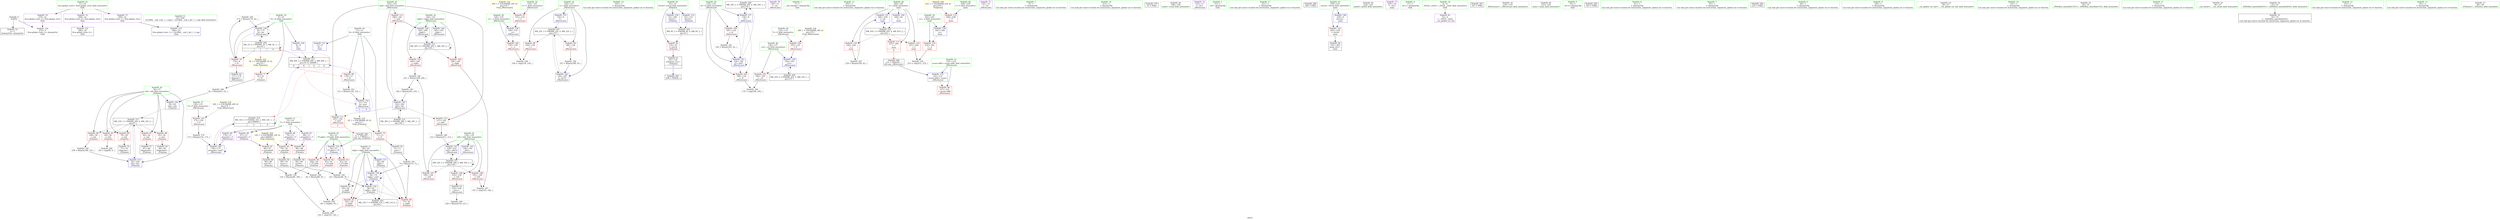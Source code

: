 digraph "SVFG" {
	label="SVFG";

	Node0x55d2ff9e7c70 [shape=record,color=grey,label="{NodeID: 0\nNullPtr}"];
	Node0x55d2ff9e7c70 -> Node0x55d2ffa04bd0[style=solid];
	Node0x55d2ff9e7c70 -> Node0x55d2ffa09820[style=solid];
	Node0x55d2ffa0c990 [shape=record,color=grey,label="{NodeID: 180\n175 = Binary(174, 63, )\n}"];
	Node0x55d2ffa0c990 -> Node0x55d2ffa0a480[style=solid];
	Node0x55d2ffa03910 [shape=record,color=red,label="{NodeID: 97\n155\<--124\n\<--C\n_Z8testcasei\n}"];
	Node0x55d2ffa03910 -> Node0x55d2ffa0a210[style=solid];
	Node0x55d2ffa01940 [shape=record,color=green,label="{NodeID: 14\n193\<--1\n\<--dummyObj\nCan only get source location for instruction, argument, global var or function.}"];
	Node0x55d2ffa07440 [shape=record,color=grey,label="{NodeID: 194\n92 = Binary(90, 91, )\n}"];
	Node0x55d2ffa07440 -> Node0x55d2ffa09c60[style=solid];
	Node0x55d2ffa04470 [shape=record,color=red,label="{NodeID: 111\n205\<--142\n\<--mid\n_Z8testcasei\n|{<s0>5}}"];
	Node0x55d2ffa04470:s0 -> Node0x55d2ffa2d790[style=solid,color=red];
	Node0x55d2ffa02740 [shape=record,color=green,label="{NodeID: 28\n52\<--53\nretval\<--retval_field_insensitive\n_Z5dasiex\n}"];
	Node0x55d2ffa02740 -> Node0x55d2ffa06450[style=solid];
	Node0x55d2ffa02740 -> Node0x55d2ffa09d30[style=solid];
	Node0x55d2ffa02740 -> Node0x55d2ffa09ed0[style=solid];
	Node0x55d2ffa17fb0 [shape=record,color=black,label="{NodeID: 208\nMR_30V_2 = PHI(MR_30V_4, MR_30V_1, )\npts\{135 \}\n}"];
	Node0x55d2ffa17fb0 -> Node0x55d2ffa0a2e0[style=dashed];
	Node0x55d2ffa09920 [shape=record,color=blue,label="{NodeID: 125\n54\<--51\nTT.addr\<--TT\n_Z5dasiex\n}"];
	Node0x55d2ffa09920 -> Node0x55d2ffa06520[style=dashed];
	Node0x55d2ffa09920 -> Node0x55d2ffa065f0[style=dashed];
	Node0x55d2ffa09920 -> Node0x55d2ffa066c0[style=dashed];
	Node0x55d2ffa032d0 [shape=record,color=green,label="{NodeID: 42\n140\<--141\nright\<--right_field_insensitive\n_Z8testcasei\n}"];
	Node0x55d2ffa032d0 -> Node0x55d2ffa042d0[style=solid];
	Node0x55d2ffa032d0 -> Node0x55d2ffa043a0[style=solid];
	Node0x55d2ffa032d0 -> Node0x55d2ffa0a890[style=solid];
	Node0x55d2ffa032d0 -> Node0x55d2ffa0aa30[style=solid];
	Node0x55d2ffa1c5e0 [shape=record,color=yellow,style=double,label="{NodeID: 222\n2V_1 = ENCHI(MR_2V_0)\npts\{10 \}\nFun[_Z5dasiex]}"];
	Node0x55d2ffa1c5e0 -> Node0x55d2ffa06110[style=dashed];
	Node0x55d2ffa0a480 [shape=record,color=blue,label="{NodeID: 139\n8\<--175\nN\<--inc\n_Z8testcasei\n}"];
	Node0x55d2ffa0a480 -> Node0x55d2ffa061e0[style=dashed];
	Node0x55d2ffa0a480 -> Node0x55d2ffa0a480[style=dashed];
	Node0x55d2ffa0a480 -> Node0x55d2ffa175b0[style=dashed];
	Node0x55d2ffa04f70 [shape=record,color=black,label="{NodeID: 56\n80\<--79\nconv2\<--\n_Z5dasiex\n}"];
	Node0x55d2ffa04f70 -> Node0x55d2ffa0d890[style=solid];
	Node0x55d2ffa1e4a0 [shape=record,color=yellow,style=double,label="{NodeID: 236\n28V_1 = ENCHI(MR_28V_0)\npts\{133 \}\nFun[_Z8testcasei]}"];
	Node0x55d2ffa1e4a0 -> Node0x55d2ffa03d20[style=dashed];
	Node0x55d2ffa05ad0 [shape=record,color=purple,label="{NodeID: 70\n146\<--15\n\<--.str\n_Z8testcasei\n}"];
	Node0x55d2ffa066c0 [shape=record,color=red,label="{NodeID: 84\n100\<--54\n\<--TT.addr\n_Z5dasiex\n}"];
	Node0x55d2ffa066c0 -> Node0x55d2ffa072c0[style=solid];
	Node0x55d2ffa00a40 [shape=record,color=green,label="{NodeID: 1\n7\<--1\n__dso_handle\<--dummyObj\nGlob }"];
	Node0x55d2ffa0cb10 [shape=record,color=grey,label="{NodeID: 181\n182 = Binary(181, 63, )\n}"];
	Node0x55d2ffa0cb10 -> Node0x55d2ffa0a620[style=solid];
	Node0x55d2ffa039e0 [shape=record,color=red,label="{NodeID: 98\n158\<--126\n\<--i\n_Z8testcasei\n}"];
	Node0x55d2ffa039e0 -> Node0x55d2ffa07a40[style=solid];
	Node0x55d2ffa01a40 [shape=record,color=green,label="{NodeID: 15\n203\<--1\n\<--dummyObj\nCan only get source location for instruction, argument, global var or function.}"];
	Node0x55d2ffa075c0 [shape=record,color=grey,label="{NodeID: 195\n253 = cmp(251, 252, )\n}"];
	Node0x55d2ffa04540 [shape=record,color=red,label="{NodeID: 112\n208\<--142\n\<--mid\n_Z8testcasei\n}"];
	Node0x55d2ffa04540 -> Node0x55d2ffa0aa30[style=solid];
	Node0x55d2ffa02810 [shape=record,color=green,label="{NodeID: 29\n54\<--55\nTT.addr\<--TT.addr_field_insensitive\n_Z5dasiex\n}"];
	Node0x55d2ffa02810 -> Node0x55d2ffa06520[style=solid];
	Node0x55d2ffa02810 -> Node0x55d2ffa065f0[style=solid];
	Node0x55d2ffa02810 -> Node0x55d2ffa066c0[style=solid];
	Node0x55d2ffa02810 -> Node0x55d2ffa09920[style=solid];
	Node0x55d2ffa184b0 [shape=record,color=black,label="{NodeID: 209\nMR_32V_2 = PHI(MR_32V_3, MR_32V_1, )\npts\{137 \}\n}"];
	Node0x55d2ffa184b0 -> Node0x55d2ffa0a3b0[style=dashed];
	Node0x55d2ffa099f0 [shape=record,color=blue,label="{NodeID: 126\n56\<--62\nind\<--sub\n_Z5dasiex\n}"];
	Node0x55d2ffa099f0 -> Node0x55d2ffa1ace0[style=dashed];
	Node0x55d2ffa033a0 [shape=record,color=green,label="{NodeID: 43\n142\<--143\nmid\<--mid_field_insensitive\n_Z8testcasei\n}"];
	Node0x55d2ffa033a0 -> Node0x55d2ffa04470[style=solid];
	Node0x55d2ffa033a0 -> Node0x55d2ffa04540[style=solid];
	Node0x55d2ffa033a0 -> Node0x55d2ffa04610[style=solid];
	Node0x55d2ffa033a0 -> Node0x55d2ffa0a960[style=solid];
	Node0x55d2ffa1d910 [shape=record,color=yellow,style=double,label="{NodeID: 223\n4V_1 = ENCHI(MR_4V_0)\npts\{12 \}\nFun[_Z5dasiex]}"];
	Node0x55d2ffa1d910 -> Node0x55d2ffa062b0[style=dashed];
	Node0x55d2ffa0a550 [shape=record,color=blue,label="{NodeID: 140\n178\<--173\narrayidx\<--mul7\n_Z8testcasei\n}"];
	Node0x55d2ffa0a550 -> Node0x55d2ffa0a550[style=dashed];
	Node0x55d2ffa0a550 -> Node0x55d2ffa189b0[style=dashed];
	Node0x55d2ffa05040 [shape=record,color=black,label="{NodeID: 57\n87\<--86\nidxprom4\<--\n_Z5dasiex\n}"];
	Node0x55d2ffa05ba0 [shape=record,color=purple,label="{NodeID: 71\n162\<--15\n\<--.str\n_Z8testcasei\n}"];
	Node0x55d2ffa06790 [shape=record,color=red,label="{NodeID: 85\n68\<--56\n\<--ind\n_Z5dasiex\n}"];
	Node0x55d2ffa06790 -> Node0x55d2ffa07d40[style=solid];
	Node0x55d2ffa00ad0 [shape=record,color=green,label="{NodeID: 2\n9\<--1\n\<--dummyObj\nCan only get source location for instruction, argument, global var or function.}"];
	Node0x55d2ffa0cc90 [shape=record,color=grey,label="{NodeID: 182\n201 = Binary(199, 200, )\n}"];
	Node0x55d2ffa0cc90 -> Node0x55d2ffa0ce10[style=solid];
	Node0x55d2ffa03ab0 [shape=record,color=red,label="{NodeID: 99\n186\<--126\n\<--i\n_Z8testcasei\n}"];
	Node0x55d2ffa03ab0 -> Node0x55d2ffa0cf90[style=solid];
	Node0x55d2ffa01b40 [shape=record,color=green,label="{NodeID: 16\n213\<--1\n\<--dummyObj\nCan only get source location for instruction, argument, global var or function.}"];
	Node0x55d2ff7b8610 [shape=record,color=black,label="{NodeID: 279\n33 = PHI()\n}"];
	Node0x55d2ffa07740 [shape=record,color=grey,label="{NodeID: 196\n170 = cmp(168, 169, )\n}"];
	Node0x55d2ffa04610 [shape=record,color=red,label="{NodeID: 113\n211\<--142\n\<--mid\n_Z8testcasei\n}"];
	Node0x55d2ffa04610 -> Node0x55d2ffa0d590[style=solid];
	Node0x55d2ffa028e0 [shape=record,color=green,label="{NodeID: 30\n56\<--57\nind\<--ind_field_insensitive\n_Z5dasiex\n}"];
	Node0x55d2ffa028e0 -> Node0x55d2ffa06790[style=solid];
	Node0x55d2ffa028e0 -> Node0x55d2ffa06860[style=solid];
	Node0x55d2ffa028e0 -> Node0x55d2ffa06930[style=solid];
	Node0x55d2ffa028e0 -> Node0x55d2ffa06a00[style=solid];
	Node0x55d2ffa028e0 -> Node0x55d2ffa06ad0[style=solid];
	Node0x55d2ffa028e0 -> Node0x55d2ffa099f0[style=solid];
	Node0x55d2ffa028e0 -> Node0x55d2ffa09e00[style=solid];
	Node0x55d2ffa189b0 [shape=record,color=black,label="{NodeID: 210\nMR_14V_2 = PHI(MR_14V_3, MR_14V_1, )\npts\{140000 \}\n|{|<s2>5|<s3>8}}"];
	Node0x55d2ffa189b0 -> Node0x55d2ffa0a550[style=dashed];
	Node0x55d2ffa189b0 -> Node0x55d2ffa189b0[style=dashed];
	Node0x55d2ffa189b0:s2 -> Node0x55d2ffa1dd70[style=dashed,color=red];
	Node0x55d2ffa189b0:s3 -> Node0x55d2ffa1a2b0[style=dashed,color=blue];
	Node0x55d2ffa09ac0 [shape=record,color=blue,label="{NodeID: 127\n58\<--66\nright\<--\n_Z5dasiex\n}"];
	Node0x55d2ffa09ac0 -> Node0x55d2ffa06ba0[style=dashed];
	Node0x55d2ffa09ac0 -> Node0x55d2ffa09b90[style=dashed];
	Node0x55d2ffa09ac0 -> Node0x55d2ffa166b0[style=dashed];
	Node0x55d2ffa03470 [shape=record,color=green,label="{NodeID: 44\n148\<--149\nscanf\<--scanf_field_insensitive\n}"];
	Node0x55d2ffa0a620 [shape=record,color=blue,label="{NodeID: 141\n134\<--182\ni2\<--inc8\n_Z8testcasei\n}"];
	Node0x55d2ffa0a620 -> Node0x55d2ffa03df0[style=dashed];
	Node0x55d2ffa0a620 -> Node0x55d2ffa03ec0[style=dashed];
	Node0x55d2ffa0a620 -> Node0x55d2ffa0a620[style=dashed];
	Node0x55d2ffa0a620 -> Node0x55d2ffa17fb0[style=dashed];
	Node0x55d2ffa05110 [shape=record,color=black,label="{NodeID: 58\n90\<--89\nconv6\<--\n_Z5dasiex\n}"];
	Node0x55d2ffa05110 -> Node0x55d2ffa07440[style=solid];
	Node0x55d2ffa05c70 [shape=record,color=purple,label="{NodeID: 72\n222\<--17\n\<--.str.1\n_Z8testcasei\n}"];
	Node0x55d2ffa06860 [shape=record,color=red,label="{NodeID: 86\n76\<--56\n\<--ind\n_Z5dasiex\n}"];
	Node0x55d2ffa06860 -> Node0x55d2ffa04ea0[style=solid];
	Node0x55d2ffa00b60 [shape=record,color=green,label="{NodeID: 3\n15\<--1\n.str\<--dummyObj\nGlob }"];
	Node0x55d2ffa0ce10 [shape=record,color=grey,label="{NodeID: 183\n202 = Binary(201, 203, )\n}"];
	Node0x55d2ffa0ce10 -> Node0x55d2ffa0a960[style=solid];
	Node0x55d2ffa03b80 [shape=record,color=red,label="{NodeID: 100\n159\<--128\n\<--_n\n_Z8testcasei\n}"];
	Node0x55d2ffa03b80 -> Node0x55d2ffa07a40[style=solid];
	Node0x55d2ffa01c40 [shape=record,color=green,label="{NodeID: 17\n221\<--1\n\<--dummyObj\nCan only get source location for instruction, argument, global var or function.}"];
	Node0x55d2ffa2d260 [shape=record,color=black,label="{NodeID: 280\n246 = PHI()\n}"];
	Node0x55d2ffa078c0 [shape=record,color=grey,label="{NodeID: 197\n197 = cmp(195, 196, )\n}"];
	Node0x55d2ffa046e0 [shape=record,color=red,label="{NodeID: 114\n262\<--236\n\<--retval\nmain\n}"];
	Node0x55d2ffa046e0 -> Node0x55d2ffa055f0[style=solid];
	Node0x55d2ffa029b0 [shape=record,color=green,label="{NodeID: 31\n58\<--59\nright\<--right_field_insensitive\n_Z5dasiex\n}"];
	Node0x55d2ffa029b0 -> Node0x55d2ffa06ba0[style=solid];
	Node0x55d2ffa029b0 -> Node0x55d2ffa06c70[style=solid];
	Node0x55d2ffa029b0 -> Node0x55d2ffa06d40[style=solid];
	Node0x55d2ffa029b0 -> Node0x55d2ffa09ac0[style=solid];
	Node0x55d2ffa029b0 -> Node0x55d2ffa09b90[style=solid];
	Node0x55d2ffa029b0 -> Node0x55d2ffa09c60[style=solid];
	Node0x55d2ffa18eb0 [shape=record,color=black,label="{NodeID: 211\nMR_34V_3 = PHI(MR_34V_4, MR_34V_2, )\npts\{139 \}\n}"];
	Node0x55d2ffa18eb0 -> Node0x55d2ffa04060[style=dashed];
	Node0x55d2ffa18eb0 -> Node0x55d2ffa04130[style=dashed];
	Node0x55d2ffa18eb0 -> Node0x55d2ffa04200[style=dashed];
	Node0x55d2ffa18eb0 -> Node0x55d2ffa0ab00[style=dashed];
	Node0x55d2ffa18eb0 -> Node0x55d2ffa18eb0[style=dashed];
	Node0x55d2ffa09b90 [shape=record,color=blue,label="{NodeID: 128\n58\<--74\nright\<--sub1\n_Z5dasiex\n}"];
	Node0x55d2ffa09b90 -> Node0x55d2ffa06ba0[style=dashed];
	Node0x55d2ffa09b90 -> Node0x55d2ffa06c70[style=dashed];
	Node0x55d2ffa09b90 -> Node0x55d2ffa06d40[style=dashed];
	Node0x55d2ffa09b90 -> Node0x55d2ffa09b90[style=dashed];
	Node0x55d2ffa09b90 -> Node0x55d2ffa09c60[style=dashed];
	Node0x55d2ffa09b90 -> Node0x55d2ffa166b0[style=dashed];
	Node0x55d2ffa03570 [shape=record,color=green,label="{NodeID: 45\n224\<--225\nprintf\<--printf_field_insensitive\n}"];
	Node0x55d2ffa0a6f0 [shape=record,color=blue,label="{NodeID: 142\n126\<--187\ni\<--inc10\n_Z8testcasei\n}"];
	Node0x55d2ffa0a6f0 -> Node0x55d2ffa17ab0[style=dashed];
	Node0x55d2ffa051e0 [shape=record,color=black,label="{NodeID: 59\n96\<--95\nidxprom8\<--\n_Z5dasiex\n}"];
	Node0x55d2ffa05d40 [shape=record,color=purple,label="{NodeID: 73\n245\<--19\n\<--.str.2\nmain\n}"];
	Node0x55d2ffa06930 [shape=record,color=red,label="{NodeID: 87\n86\<--56\n\<--ind\n_Z5dasiex\n}"];
	Node0x55d2ffa06930 -> Node0x55d2ffa05040[style=solid];
	Node0x55d2ffa00bf0 [shape=record,color=green,label="{NodeID: 4\n17\<--1\n.str.1\<--dummyObj\nGlob }"];
	Node0x55d2ffa0cf90 [shape=record,color=grey,label="{NodeID: 184\n187 = Binary(186, 63, )\n}"];
	Node0x55d2ffa0cf90 -> Node0x55d2ffa0a6f0[style=solid];
	Node0x55d2ffa03c50 [shape=record,color=red,label="{NodeID: 101\n172\<--130\n\<--P\n_Z8testcasei\n}"];
	Node0x55d2ffa03c50 -> Node0x55d2ffa0c810[style=solid];
	Node0x55d2ffa01d40 [shape=record,color=green,label="{NodeID: 18\n4\<--6\n_ZStL8__ioinit\<--_ZStL8__ioinit_field_insensitive\nGlob }"];
	Node0x55d2ffa01d40 -> Node0x55d2ffa056c0[style=solid];
	Node0x55d2ffa2d360 [shape=record,color=black,label="{NodeID: 281\n147 = PHI()\n}"];
	Node0x55d2ffa07a40 [shape=record,color=grey,label="{NodeID: 198\n160 = cmp(158, 159, )\n}"];
	Node0x55d2ffa047b0 [shape=record,color=red,label="{NodeID: 115\n248\<--238\n\<--T\nmain\n}"];
	Node0x55d2ffa047b0 -> Node0x55d2ffa0ad70[style=solid];
	Node0x55d2ffa02a80 [shape=record,color=green,label="{NodeID: 32\n118\<--119\n_Z8testcasei\<--_Z8testcasei_field_insensitive\n}"];
	Node0x55d2ffa193b0 [shape=record,color=black,label="{NodeID: 212\nMR_36V_3 = PHI(MR_36V_5, MR_36V_2, )\npts\{141 \}\n}"];
	Node0x55d2ffa193b0 -> Node0x55d2ffa042d0[style=dashed];
	Node0x55d2ffa193b0 -> Node0x55d2ffa043a0[style=dashed];
	Node0x55d2ffa193b0 -> Node0x55d2ffa0aa30[style=dashed];
	Node0x55d2ffa193b0 -> Node0x55d2ffa193b0[style=dashed];
	Node0x55d2ffa09c60 [shape=record,color=blue,label="{NodeID: 129\n58\<--92\nright\<--add7\n_Z5dasiex\n}"];
	Node0x55d2ffa09c60 -> Node0x55d2ffa06ba0[style=dashed];
	Node0x55d2ffa09c60 -> Node0x55d2ffa06d40[style=dashed];
	Node0x55d2ffa09c60 -> Node0x55d2ffa09b90[style=dashed];
	Node0x55d2ffa09c60 -> Node0x55d2ffa166b0[style=dashed];
	Node0x55d2ffa03670 [shape=record,color=green,label="{NodeID: 46\n233\<--234\nmain\<--main_field_insensitive\n}"];
	Node0x55d2ffa0a7c0 [shape=record,color=blue,label="{NodeID: 143\n138\<--191\nleft\<--\n_Z8testcasei\n}"];
	Node0x55d2ffa0a7c0 -> Node0x55d2ffa18eb0[style=dashed];
	Node0x55d2ffa052b0 [shape=record,color=black,label="{NodeID: 60\n99\<--98\nconv10\<--\n_Z5dasiex\n}"];
	Node0x55d2ffa052b0 -> Node0x55d2ffa072c0[style=solid];
	Node0x55d2ffa05e10 [shape=record,color=purple,label="{NodeID: 74\n268\<--21\nllvm.global_ctors_0\<--llvm.global_ctors\nGlob }"];
	Node0x55d2ffa05e10 -> Node0x55d2ffa09620[style=solid];
	Node0x55d2ffa06a00 [shape=record,color=red,label="{NodeID: 88\n95\<--56\n\<--ind\n_Z5dasiex\n}"];
	Node0x55d2ffa06a00 -> Node0x55d2ffa051e0[style=solid];
	Node0x55d2ffa01430 [shape=record,color=green,label="{NodeID: 5\n19\<--1\n.str.2\<--dummyObj\nGlob }"];
	Node0x55d2ffa0d110 [shape=record,color=grey,label="{NodeID: 185\n109 = Binary(108, 110, )\n}"];
	Node0x55d2ffa0d110 -> Node0x55d2ffa09e00[style=solid];
	Node0x55d2ffa03d20 [shape=record,color=red,label="{NodeID: 102\n165\<--132\n\<--V\n_Z8testcasei\n}"];
	Node0x55d2ffa03d20 -> Node0x55d2ffa0a3b0[style=solid];
	Node0x55d2ffa01e40 [shape=record,color=green,label="{NodeID: 19\n8\<--10\nN\<--N_field_insensitive\nGlob }"];
	Node0x55d2ffa01e40 -> Node0x55d2ffa06110[style=solid];
	Node0x55d2ffa01e40 -> Node0x55d2ffa061e0[style=solid];
	Node0x55d2ffa01e40 -> Node0x55d2ffa09420[style=solid];
	Node0x55d2ffa01e40 -> Node0x55d2ffa0a480[style=solid];
	Node0x55d2ffa2d460 [shape=record,color=black,label="{NodeID: 282\n163 = PHI()\n}"];
	Node0x55d2ffa07bc0 [shape=record,color=grey,label="{NodeID: 199\n84 = cmp(82, 83, )\n}"];
	Node0x55d2ffa090e0 [shape=record,color=red,label="{NodeID: 116\n251\<--240\n\<--i\nmain\n}"];
	Node0x55d2ffa090e0 -> Node0x55d2ffa075c0[style=solid];
	Node0x55d2ffa02b80 [shape=record,color=green,label="{NodeID: 33\n122\<--123\nncase.addr\<--ncase.addr_field_insensitive\n_Z8testcasei\n}"];
	Node0x55d2ffa02b80 -> Node0x55d2ffa03840[style=solid];
	Node0x55d2ffa02b80 -> Node0x55d2ffa09fa0[style=solid];
	Node0x55d2ffa198b0 [shape=record,color=black,label="{NodeID: 213\nMR_38V_2 = PHI(MR_38V_3, MR_38V_1, )\npts\{143 \}\n}"];
	Node0x55d2ffa198b0 -> Node0x55d2ffa0a960[style=dashed];
	Node0x55d2ffa09d30 [shape=record,color=blue,label="{NodeID: 130\n52\<--106\nretval\<--\n_Z5dasiex\n}"];
	Node0x55d2ffa09d30 -> Node0x55d2ffa161b0[style=dashed];
	Node0x55d2ffa03770 [shape=record,color=green,label="{NodeID: 47\n236\<--237\nretval\<--retval_field_insensitive\nmain\n}"];
	Node0x55d2ffa03770 -> Node0x55d2ffa046e0[style=solid];
	Node0x55d2ffa03770 -> Node0x55d2ffa0abd0[style=solid];
	Node0x55d2ffa0a890 [shape=record,color=blue,label="{NodeID: 144\n140\<--193\nright\<--\n_Z8testcasei\n}"];
	Node0x55d2ffa0a890 -> Node0x55d2ffa193b0[style=dashed];
	Node0x55d2ffa05380 [shape=record,color=black,label="{NodeID: 61\n50\<--116\n_Z5dasiex_ret\<--\n_Z5dasiex\n|{<s0>5}}"];
	Node0x55d2ffa05380:s0 -> Node0x55d2ffa2d560[style=solid,color=blue];
	Node0x55d2ffa05f10 [shape=record,color=purple,label="{NodeID: 75\n269\<--21\nllvm.global_ctors_1\<--llvm.global_ctors\nGlob }"];
	Node0x55d2ffa05f10 -> Node0x55d2ffa09720[style=solid];
	Node0x55d2ffa06ad0 [shape=record,color=red,label="{NodeID: 89\n108\<--56\n\<--ind\n_Z5dasiex\n}"];
	Node0x55d2ffa06ad0 -> Node0x55d2ffa0d110[style=solid];
	Node0x55d2ffa014c0 [shape=record,color=green,label="{NodeID: 6\n22\<--1\n\<--dummyObj\nCan only get source location for instruction, argument, global var or function.}"];
	Node0x55d2ffa0d290 [shape=record,color=grey,label="{NodeID: 186\n62 = Binary(61, 63, )\n}"];
	Node0x55d2ffa0d290 -> Node0x55d2ffa099f0[style=solid];
	Node0x55d2ffa03df0 [shape=record,color=red,label="{NodeID: 103\n168\<--134\n\<--i2\n_Z8testcasei\n}"];
	Node0x55d2ffa03df0 -> Node0x55d2ffa07740[style=solid];
	Node0x55d2ffa01f40 [shape=record,color=green,label="{NodeID: 20\n11\<--12\nD\<--D_field_insensitive\nGlob }"];
	Node0x55d2ffa01f40 -> Node0x55d2ffa062b0[style=solid];
	Node0x55d2ffa01f40 -> Node0x55d2ffa06380[style=solid];
	Node0x55d2ffa01f40 -> Node0x55d2ffa09520[style=solid];
	Node0x55d2ffa01f40 -> Node0x55d2ffa0a070[style=solid];
	Node0x55d2ffa2d560 [shape=record,color=black,label="{NodeID: 283\n206 = PHI(50, )\n}"];
	Node0x55d2ffa07d40 [shape=record,color=grey,label="{NodeID: 200\n69 = cmp(68, 9, )\n}"];
	Node0x55d2ffa091b0 [shape=record,color=red,label="{NodeID: 117\n255\<--240\n\<--i\nmain\n|{<s0>8}}"];
	Node0x55d2ffa091b0:s0 -> Node0x55d2ffa2d950[style=solid,color=red];
	Node0x55d2ffa02c50 [shape=record,color=green,label="{NodeID: 34\n124\<--125\nC\<--C_field_insensitive\n_Z8testcasei\n}"];
	Node0x55d2ffa02c50 -> Node0x55d2ffa03910[style=solid];
	Node0x55d2ffa09e00 [shape=record,color=blue,label="{NodeID: 131\n56\<--109\nind\<--dec\n_Z5dasiex\n}"];
	Node0x55d2ffa09e00 -> Node0x55d2ffa1ace0[style=dashed];
	Node0x55d2ffa04860 [shape=record,color=green,label="{NodeID: 48\n238\<--239\nT\<--T_field_insensitive\nmain\n}"];
	Node0x55d2ffa04860 -> Node0x55d2ffa047b0[style=solid];
	Node0x55d2ffa1dd70 [shape=record,color=yellow,style=double,label="{NodeID: 228\n14V_1 = ENCHI(MR_14V_0)\npts\{140000 \}\nFun[_Z5dasiex]}"];
	Node0x55d2ffa1dd70 -> Node0x55d2ffa06e10[style=dashed];
	Node0x55d2ffa1dd70 -> Node0x55d2ffa06ee0[style=dashed];
	Node0x55d2ffa1dd70 -> Node0x55d2ffa06fb0[style=dashed];
	Node0x55d2ffa0a960 [shape=record,color=blue,label="{NodeID: 145\n142\<--202\nmid\<--div\n_Z8testcasei\n}"];
	Node0x55d2ffa0a960 -> Node0x55d2ffa04470[style=dashed];
	Node0x55d2ffa0a960 -> Node0x55d2ffa04540[style=dashed];
	Node0x55d2ffa0a960 -> Node0x55d2ffa04610[style=dashed];
	Node0x55d2ffa0a960 -> Node0x55d2ffa198b0[style=dashed];
	Node0x55d2ffa05450 [shape=record,color=black,label="{NodeID: 62\n177\<--174\nidxprom\<--\n_Z8testcasei\n}"];
	Node0x55d2ffa06010 [shape=record,color=purple,label="{NodeID: 76\n270\<--21\nllvm.global_ctors_2\<--llvm.global_ctors\nGlob }"];
	Node0x55d2ffa06010 -> Node0x55d2ffa09820[style=solid];
	Node0x55d2ffa06ba0 [shape=record,color=red,label="{NodeID: 90\n73\<--58\n\<--right\n_Z5dasiex\n}"];
	Node0x55d2ffa06ba0 -> Node0x55d2ffa07140[style=solid];
	Node0x55d2ffa01550 [shape=record,color=green,label="{NodeID: 7\n63\<--1\n\<--dummyObj\nCan only get source location for instruction, argument, global var or function.}"];
	Node0x55d2ffa0d410 [shape=record,color=grey,label="{NodeID: 187\n259 = Binary(258, 63, )\n}"];
	Node0x55d2ffa0d410 -> Node0x55d2ffa0ae40[style=solid];
	Node0x55d2ffa03ec0 [shape=record,color=red,label="{NodeID: 104\n181\<--134\n\<--i2\n_Z8testcasei\n}"];
	Node0x55d2ffa03ec0 -> Node0x55d2ffa0cb10[style=solid];
	Node0x55d2ffa02040 [shape=record,color=green,label="{NodeID: 21\n13\<--14\nT\<--T_field_insensitive\nGlob }"];
	Node0x55d2ffa02040 -> Node0x55d2ffa05790[style=solid];
	Node0x55d2ffa02040 -> Node0x55d2ffa05860[style=solid];
	Node0x55d2ffa02040 -> Node0x55d2ffa05930[style=solid];
	Node0x55d2ffa02040 -> Node0x55d2ffa05a00[style=solid];
	Node0x55d2ffa2d6c0 [shape=record,color=black,label="{NodeID: 284\n223 = PHI()\n}"];
	Node0x55d2ffa07ec0 [shape=record,color=grey,label="{NodeID: 201\n103 = cmp(101, 102, )\n}"];
	Node0x55d2ffa09280 [shape=record,color=red,label="{NodeID: 118\n258\<--240\n\<--i\nmain\n}"];
	Node0x55d2ffa09280 -> Node0x55d2ffa0d410[style=solid];
	Node0x55d2ffa02d20 [shape=record,color=green,label="{NodeID: 35\n126\<--127\ni\<--i_field_insensitive\n_Z8testcasei\n}"];
	Node0x55d2ffa02d20 -> Node0x55d2ffa039e0[style=solid];
	Node0x55d2ffa02d20 -> Node0x55d2ffa03ab0[style=solid];
	Node0x55d2ffa02d20 -> Node0x55d2ffa0a140[style=solid];
	Node0x55d2ffa02d20 -> Node0x55d2ffa0a6f0[style=solid];
	Node0x55d2ffa1a2b0 [shape=record,color=black,label="{NodeID: 215\nMR_49V_2 = PHI(MR_49V_3, MR_49V_1, )\npts\{10 12 140000 \}\n|{<s0>8|<s1>8|<s2>8|<s3>8}}"];
	Node0x55d2ffa1a2b0:s0 -> Node0x55d2ffa06380[style=dashed,color=red];
	Node0x55d2ffa1a2b0:s1 -> Node0x55d2ffa0a070[style=dashed,color=red];
	Node0x55d2ffa1a2b0:s2 -> Node0x55d2ffa175b0[style=dashed,color=red];
	Node0x55d2ffa1a2b0:s3 -> Node0x55d2ffa189b0[style=dashed,color=red];
	Node0x55d2ffa09ed0 [shape=record,color=blue,label="{NodeID: 132\n52\<--114\nretval\<--\n_Z5dasiex\n}"];
	Node0x55d2ffa09ed0 -> Node0x55d2ffa161b0[style=dashed];
	Node0x55d2ffa04930 [shape=record,color=green,label="{NodeID: 49\n240\<--241\ni\<--i_field_insensitive\nmain\n}"];
	Node0x55d2ffa04930 -> Node0x55d2ffa090e0[style=solid];
	Node0x55d2ffa04930 -> Node0x55d2ffa091b0[style=solid];
	Node0x55d2ffa04930 -> Node0x55d2ffa09280[style=solid];
	Node0x55d2ffa04930 -> Node0x55d2ffa0aca0[style=solid];
	Node0x55d2ffa04930 -> Node0x55d2ffa0ae40[style=solid];
	Node0x55d2ffa0aa30 [shape=record,color=blue,label="{NodeID: 146\n140\<--208\nright\<--\n_Z8testcasei\n}"];
	Node0x55d2ffa0aa30 -> Node0x55d2ffa193b0[style=dashed];
	Node0x55d2ffa05520 [shape=record,color=black,label="{NodeID: 63\n219\<--218\nconv\<--\n_Z8testcasei\n}"];
	Node0x55d2ffa05520 -> Node0x55d2ffa0d710[style=solid];
	Node0x55d2ffa06110 [shape=record,color=red,label="{NodeID: 77\n61\<--8\n\<--N\n_Z5dasiex\n}"];
	Node0x55d2ffa06110 -> Node0x55d2ffa0d290[style=solid];
	Node0x55d2ffa06c70 [shape=record,color=red,label="{NodeID: 91\n83\<--58\n\<--right\n_Z5dasiex\n}"];
	Node0x55d2ffa06c70 -> Node0x55d2ffa07bc0[style=solid];
	Node0x55d2ffa015e0 [shape=record,color=green,label="{NodeID: 8\n66\<--1\n\<--dummyObj\nCan only get source location for instruction, argument, global var or function.}"];
	Node0x55d2ffa0d590 [shape=record,color=grey,label="{NodeID: 188\n212 = Binary(211, 213, )\n}"];
	Node0x55d2ffa0d590 -> Node0x55d2ffa0ab00[style=solid];
	Node0x55d2ffa03f90 [shape=record,color=red,label="{NodeID: 105\n169\<--136\n\<--_n3\n_Z8testcasei\n}"];
	Node0x55d2ffa03f90 -> Node0x55d2ffa07740[style=solid];
	Node0x55d2ffa02140 [shape=record,color=green,label="{NodeID: 22\n21\<--25\nllvm.global_ctors\<--llvm.global_ctors_field_insensitive\nGlob }"];
	Node0x55d2ffa02140 -> Node0x55d2ffa05e10[style=solid];
	Node0x55d2ffa02140 -> Node0x55d2ffa05f10[style=solid];
	Node0x55d2ffa02140 -> Node0x55d2ffa06010[style=solid];
	Node0x55d2ffa2d790 [shape=record,color=black,label="{NodeID: 285\n51 = PHI(205, )\n0th arg _Z5dasiex }"];
	Node0x55d2ffa2d790 -> Node0x55d2ffa09920[style=solid];
	Node0x55d2ffa161b0 [shape=record,color=black,label="{NodeID: 202\nMR_6V_3 = PHI(MR_6V_4, MR_6V_2, )\npts\{53 \}\n}"];
	Node0x55d2ffa161b0 -> Node0x55d2ffa06450[style=dashed];
	Node0x55d2ffa09350 [shape=record,color=red,label="{NodeID: 119\n252\<--242\n\<--_n\nmain\n}"];
	Node0x55d2ffa09350 -> Node0x55d2ffa075c0[style=solid];
	Node0x55d2ffa02df0 [shape=record,color=green,label="{NodeID: 36\n128\<--129\n_n\<--_n_field_insensitive\n_Z8testcasei\n}"];
	Node0x55d2ffa02df0 -> Node0x55d2ffa03b80[style=solid];
	Node0x55d2ffa02df0 -> Node0x55d2ffa0a210[style=solid];
	Node0x55d2ffa1a7e0 [shape=record,color=black,label="{NodeID: 216\nMR_45V_3 = PHI(MR_45V_4, MR_45V_2, )\npts\{241 \}\n}"];
	Node0x55d2ffa1a7e0 -> Node0x55d2ffa090e0[style=dashed];
	Node0x55d2ffa1a7e0 -> Node0x55d2ffa091b0[style=dashed];
	Node0x55d2ffa1a7e0 -> Node0x55d2ffa09280[style=dashed];
	Node0x55d2ffa1a7e0 -> Node0x55d2ffa0ae40[style=dashed];
	Node0x55d2ffa09fa0 [shape=record,color=blue,label="{NodeID: 133\n122\<--121\nncase.addr\<--ncase\n_Z8testcasei\n}"];
	Node0x55d2ffa09fa0 -> Node0x55d2ffa03840[style=dashed];
	Node0x55d2ffa04a00 [shape=record,color=green,label="{NodeID: 50\n242\<--243\n_n\<--_n_field_insensitive\nmain\n}"];
	Node0x55d2ffa04a00 -> Node0x55d2ffa09350[style=solid];
	Node0x55d2ffa04a00 -> Node0x55d2ffa0ad70[style=solid];
	Node0x55d2ffa0ab00 [shape=record,color=blue,label="{NodeID: 147\n138\<--212\nleft\<--add14\n_Z8testcasei\n}"];
	Node0x55d2ffa0ab00 -> Node0x55d2ffa18eb0[style=dashed];
	Node0x55d2ffa055f0 [shape=record,color=black,label="{NodeID: 64\n235\<--262\nmain_ret\<--\nmain\n}"];
	Node0x55d2ffa1ebd0 [shape=record,color=yellow,style=double,label="{NodeID: 244\n43V_1 = ENCHI(MR_43V_0)\npts\{239 \}\nFun[main]}"];
	Node0x55d2ffa1ebd0 -> Node0x55d2ffa047b0[style=dashed];
	Node0x55d2ffa061e0 [shape=record,color=red,label="{NodeID: 78\n174\<--8\n\<--N\n_Z8testcasei\n}"];
	Node0x55d2ffa061e0 -> Node0x55d2ffa05450[style=solid];
	Node0x55d2ffa061e0 -> Node0x55d2ffa0c990[style=solid];
	Node0x55d2ffa06d40 [shape=record,color=red,label="{NodeID: 92\n102\<--58\n\<--right\n_Z5dasiex\n}"];
	Node0x55d2ffa06d40 -> Node0x55d2ffa07ec0[style=solid];
	Node0x55d2ffa01670 [shape=record,color=green,label="{NodeID: 9\n106\<--1\n\<--dummyObj\nCan only get source location for instruction, argument, global var or function.}"];
	Node0x55d2ffa0d710 [shape=record,color=grey,label="{NodeID: 189\n220 = Binary(219, 221, )\n}"];
	Node0x55d2ffa04060 [shape=record,color=red,label="{NodeID: 106\n195\<--138\n\<--left\n_Z8testcasei\n}"];
	Node0x55d2ffa04060 -> Node0x55d2ffa078c0[style=solid];
	Node0x55d2ffa02240 [shape=record,color=green,label="{NodeID: 23\n26\<--27\n__cxx_global_var_init\<--__cxx_global_var_init_field_insensitive\n}"];
	Node0x55d2ffa2d950 [shape=record,color=black,label="{NodeID: 286\n121 = PHI(255, )\n0th arg _Z8testcasei }"];
	Node0x55d2ffa2d950 -> Node0x55d2ffa09fa0[style=solid];
	Node0x55d2ffa166b0 [shape=record,color=black,label="{NodeID: 203\nMR_12V_7 = PHI(MR_12V_3, MR_12V_6, )\npts\{59 \}\n}"];
	Node0x55d2ffa09420 [shape=record,color=blue,label="{NodeID: 120\n8\<--9\nN\<--\nGlob }"];
	Node0x55d2ffa09420 -> Node0x55d2ffa1a2b0[style=dashed];
	Node0x55d2ffa02ec0 [shape=record,color=green,label="{NodeID: 37\n130\<--131\nP\<--P_field_insensitive\n_Z8testcasei\n}"];
	Node0x55d2ffa02ec0 -> Node0x55d2ffa03c50[style=solid];
	Node0x55d2ffa1ace0 [shape=record,color=black,label="{NodeID: 217\nMR_10V_3 = PHI(MR_10V_4, MR_10V_2, )\npts\{57 \}\n}"];
	Node0x55d2ffa1ace0 -> Node0x55d2ffa06790[style=dashed];
	Node0x55d2ffa1ace0 -> Node0x55d2ffa06860[style=dashed];
	Node0x55d2ffa1ace0 -> Node0x55d2ffa06930[style=dashed];
	Node0x55d2ffa1ace0 -> Node0x55d2ffa06a00[style=dashed];
	Node0x55d2ffa1ace0 -> Node0x55d2ffa06ad0[style=dashed];
	Node0x55d2ffa1ace0 -> Node0x55d2ffa09e00[style=dashed];
	Node0x55d2ffa0a070 [shape=record,color=blue,label="{NodeID: 134\n11\<--151\nD\<--mul\n_Z8testcasei\n|{<s0>5|<s1>8}}"];
	Node0x55d2ffa0a070:s0 -> Node0x55d2ffa1d910[style=dashed,color=red];
	Node0x55d2ffa0a070:s1 -> Node0x55d2ffa1a2b0[style=dashed,color=blue];
	Node0x55d2ffa04ad0 [shape=record,color=green,label="{NodeID: 51\n23\<--264\n_GLOBAL__sub_I_jh1_1_1.cpp\<--_GLOBAL__sub_I_jh1_1_1.cpp_field_insensitive\n}"];
	Node0x55d2ffa04ad0 -> Node0x55d2ffa09720[style=solid];
	Node0x55d2ffa0abd0 [shape=record,color=blue,label="{NodeID: 148\n236\<--9\nretval\<--\nmain\n}"];
	Node0x55d2ffa0abd0 -> Node0x55d2ffa046e0[style=dashed];
	Node0x55d2ffa056c0 [shape=record,color=purple,label="{NodeID: 65\n32\<--4\n\<--_ZStL8__ioinit\n__cxx_global_var_init\n}"];
	Node0x55d2ffa062b0 [shape=record,color=red,label="{NodeID: 79\n71\<--11\n\<--D\n_Z5dasiex\n}"];
	Node0x55d2ffa062b0 -> Node0x55d2ffa04dd0[style=solid];
	Node0x55d2ffa06e10 [shape=record,color=red,label="{NodeID: 93\n79\<--78\n\<--arrayidx\n_Z5dasiex\n}"];
	Node0x55d2ffa06e10 -> Node0x55d2ffa04f70[style=solid];
	Node0x55d2ffa01700 [shape=record,color=green,label="{NodeID: 10\n110\<--1\n\<--dummyObj\nCan only get source location for instruction, argument, global var or function.}"];
	Node0x55d2ffa0d890 [shape=record,color=grey,label="{NodeID: 190\n82 = Binary(80, 81, )\n}"];
	Node0x55d2ffa0d890 -> Node0x55d2ffa07bc0[style=solid];
	Node0x55d2ffa04130 [shape=record,color=red,label="{NodeID: 107\n199\<--138\n\<--left\n_Z8testcasei\n}"];
	Node0x55d2ffa04130 -> Node0x55d2ffa0cc90[style=solid];
	Node0x55d2ffa02340 [shape=record,color=green,label="{NodeID: 24\n30\<--31\n_ZNSt8ios_base4InitC1Ev\<--_ZNSt8ios_base4InitC1Ev_field_insensitive\n}"];
	Node0x55d2ffa09520 [shape=record,color=blue,label="{NodeID: 121\n11\<--9\nD\<--\nGlob }"];
	Node0x55d2ffa09520 -> Node0x55d2ffa1a2b0[style=dashed];
	Node0x55d2ffa02f90 [shape=record,color=green,label="{NodeID: 38\n132\<--133\nV\<--V_field_insensitive\n_Z8testcasei\n}"];
	Node0x55d2ffa02f90 -> Node0x55d2ffa03d20[style=solid];
	Node0x55d2ffa0a140 [shape=record,color=blue,label="{NodeID: 135\n126\<--9\ni\<--\n_Z8testcasei\n}"];
	Node0x55d2ffa0a140 -> Node0x55d2ffa17ab0[style=dashed];
	Node0x55d2ffa04bd0 [shape=record,color=black,label="{NodeID: 52\n2\<--3\ndummyVal\<--dummyVal\n}"];
	Node0x55d2ffa1e120 [shape=record,color=yellow,style=double,label="{NodeID: 232\n20V_1 = ENCHI(MR_20V_0)\npts\{125 \}\nFun[_Z8testcasei]}"];
	Node0x55d2ffa1e120 -> Node0x55d2ffa03910[style=dashed];
	Node0x55d2ffa0aca0 [shape=record,color=blue,label="{NodeID: 149\n240\<--63\ni\<--\nmain\n}"];
	Node0x55d2ffa0aca0 -> Node0x55d2ffa1a7e0[style=dashed];
	Node0x55d2ffa05790 [shape=record,color=purple,label="{NodeID: 66\n78\<--13\narrayidx\<--T\n_Z5dasiex\n}"];
	Node0x55d2ffa05790 -> Node0x55d2ffa06e10[style=solid];
	Node0x55d2ffa06380 [shape=record,color=red,label="{NodeID: 80\n150\<--11\n\<--D\n_Z8testcasei\n}"];
	Node0x55d2ffa06380 -> Node0x55d2ffa0da10[style=solid];
	Node0x55d2ffa06ee0 [shape=record,color=red,label="{NodeID: 94\n89\<--88\n\<--arrayidx5\n_Z5dasiex\n}"];
	Node0x55d2ffa06ee0 -> Node0x55d2ffa05110[style=solid];
	Node0x55d2ffa01790 [shape=record,color=green,label="{NodeID: 11\n114\<--1\n\<--dummyObj\nCan only get source location for instruction, argument, global var or function.}"];
	Node0x55d2ffa0da10 [shape=record,color=grey,label="{NodeID: 191\n151 = Binary(150, 152, )\n}"];
	Node0x55d2ffa0da10 -> Node0x55d2ffa0a070[style=solid];
	Node0x55d2ffa04200 [shape=record,color=red,label="{NodeID: 108\n218\<--138\n\<--left\n_Z8testcasei\n}"];
	Node0x55d2ffa04200 -> Node0x55d2ffa05520[style=solid];
	Node0x55d2ffa02440 [shape=record,color=green,label="{NodeID: 25\n36\<--37\n__cxa_atexit\<--__cxa_atexit_field_insensitive\n}"];
	Node0x55d2ffa09620 [shape=record,color=blue,label="{NodeID: 122\n268\<--22\nllvm.global_ctors_0\<--\nGlob }"];
	Node0x55d2ffa03060 [shape=record,color=green,label="{NodeID: 39\n134\<--135\ni2\<--i2_field_insensitive\n_Z8testcasei\n}"];
	Node0x55d2ffa03060 -> Node0x55d2ffa03df0[style=solid];
	Node0x55d2ffa03060 -> Node0x55d2ffa03ec0[style=solid];
	Node0x55d2ffa03060 -> Node0x55d2ffa0a2e0[style=solid];
	Node0x55d2ffa03060 -> Node0x55d2ffa0a620[style=solid];
	Node0x55d2ffa0a210 [shape=record,color=blue,label="{NodeID: 136\n128\<--155\n_n\<--\n_Z8testcasei\n}"];
	Node0x55d2ffa0a210 -> Node0x55d2ffa03b80[style=dashed];
	Node0x55d2ffa04cd0 [shape=record,color=black,label="{NodeID: 53\n34\<--35\n\<--_ZNSt8ios_base4InitD1Ev\nCan only get source location for instruction, argument, global var or function.}"];
	Node0x55d2ffa0ad70 [shape=record,color=blue,label="{NodeID: 150\n242\<--248\n_n\<--\nmain\n}"];
	Node0x55d2ffa0ad70 -> Node0x55d2ffa09350[style=dashed];
	Node0x55d2ffa05860 [shape=record,color=purple,label="{NodeID: 67\n88\<--13\narrayidx5\<--T\n_Z5dasiex\n}"];
	Node0x55d2ffa05860 -> Node0x55d2ffa06ee0[style=solid];
	Node0x55d2ffa06450 [shape=record,color=red,label="{NodeID: 81\n116\<--52\n\<--retval\n_Z5dasiex\n}"];
	Node0x55d2ffa06450 -> Node0x55d2ffa05380[style=solid];
	Node0x55d2ffa06fb0 [shape=record,color=red,label="{NodeID: 95\n98\<--97\n\<--arrayidx9\n_Z5dasiex\n}"];
	Node0x55d2ffa06fb0 -> Node0x55d2ffa052b0[style=solid];
	Node0x55d2ffa01820 [shape=record,color=green,label="{NodeID: 12\n152\<--1\n\<--dummyObj\nCan only get source location for instruction, argument, global var or function.}"];
	Node0x55d2ffa07140 [shape=record,color=grey,label="{NodeID: 192\n74 = Binary(73, 72, )\n}"];
	Node0x55d2ffa07140 -> Node0x55d2ffa09b90[style=solid];
	Node0x55d2ffa042d0 [shape=record,color=red,label="{NodeID: 109\n196\<--140\n\<--right\n_Z8testcasei\n}"];
	Node0x55d2ffa042d0 -> Node0x55d2ffa078c0[style=solid];
	Node0x55d2ffa02540 [shape=record,color=green,label="{NodeID: 26\n35\<--41\n_ZNSt8ios_base4InitD1Ev\<--_ZNSt8ios_base4InitD1Ev_field_insensitive\n}"];
	Node0x55d2ffa02540 -> Node0x55d2ffa04cd0[style=solid];
	Node0x55d2ffa175b0 [shape=record,color=black,label="{NodeID: 206\nMR_2V_2 = PHI(MR_2V_3, MR_2V_1, )\npts\{10 \}\n|{|<s3>5|<s4>8}}"];
	Node0x55d2ffa175b0 -> Node0x55d2ffa061e0[style=dashed];
	Node0x55d2ffa175b0 -> Node0x55d2ffa0a480[style=dashed];
	Node0x55d2ffa175b0 -> Node0x55d2ffa175b0[style=dashed];
	Node0x55d2ffa175b0:s3 -> Node0x55d2ffa1c5e0[style=dashed,color=red];
	Node0x55d2ffa175b0:s4 -> Node0x55d2ffa1a2b0[style=dashed,color=blue];
	Node0x55d2ffa09720 [shape=record,color=blue,label="{NodeID: 123\n269\<--23\nllvm.global_ctors_1\<--_GLOBAL__sub_I_jh1_1_1.cpp\nGlob }"];
	Node0x55d2ffa03130 [shape=record,color=green,label="{NodeID: 40\n136\<--137\n_n3\<--_n3_field_insensitive\n_Z8testcasei\n}"];
	Node0x55d2ffa03130 -> Node0x55d2ffa03f90[style=solid];
	Node0x55d2ffa03130 -> Node0x55d2ffa0a3b0[style=solid];
	Node0x55d2ffa0a2e0 [shape=record,color=blue,label="{NodeID: 137\n134\<--9\ni2\<--\n_Z8testcasei\n}"];
	Node0x55d2ffa0a2e0 -> Node0x55d2ffa03df0[style=dashed];
	Node0x55d2ffa0a2e0 -> Node0x55d2ffa03ec0[style=dashed];
	Node0x55d2ffa0a2e0 -> Node0x55d2ffa0a620[style=dashed];
	Node0x55d2ffa0a2e0 -> Node0x55d2ffa17fb0[style=dashed];
	Node0x55d2ffa04dd0 [shape=record,color=black,label="{NodeID: 54\n72\<--71\nconv\<--\n_Z5dasiex\n}"];
	Node0x55d2ffa04dd0 -> Node0x55d2ffa07140[style=solid];
	Node0x55d2ffa0ae40 [shape=record,color=blue,label="{NodeID: 151\n240\<--259\ni\<--inc\nmain\n}"];
	Node0x55d2ffa0ae40 -> Node0x55d2ffa1a7e0[style=dashed];
	Node0x55d2ffa05930 [shape=record,color=purple,label="{NodeID: 68\n97\<--13\narrayidx9\<--T\n_Z5dasiex\n}"];
	Node0x55d2ffa05930 -> Node0x55d2ffa06fb0[style=solid];
	Node0x55d2ffa06520 [shape=record,color=red,label="{NodeID: 82\n81\<--54\n\<--TT.addr\n_Z5dasiex\n}"];
	Node0x55d2ffa06520 -> Node0x55d2ffa0d890[style=solid];
	Node0x55d2ffa0c810 [shape=record,color=grey,label="{NodeID: 179\n173 = Binary(152, 172, )\n}"];
	Node0x55d2ffa0c810 -> Node0x55d2ffa0a550[style=solid];
	Node0x55d2ffa03840 [shape=record,color=red,label="{NodeID: 96\n217\<--122\n\<--ncase.addr\n_Z8testcasei\n}"];
	Node0x55d2ffa018b0 [shape=record,color=green,label="{NodeID: 13\n191\<--1\n\<--dummyObj\nCan only get source location for instruction, argument, global var or function.}"];
	Node0x55d2ffa072c0 [shape=record,color=grey,label="{NodeID: 193\n101 = Binary(99, 100, )\n}"];
	Node0x55d2ffa072c0 -> Node0x55d2ffa07ec0[style=solid];
	Node0x55d2ffa043a0 [shape=record,color=red,label="{NodeID: 110\n200\<--140\n\<--right\n_Z8testcasei\n}"];
	Node0x55d2ffa043a0 -> Node0x55d2ffa0cc90[style=solid];
	Node0x55d2ffa02640 [shape=record,color=green,label="{NodeID: 27\n48\<--49\n_Z5dasiex\<--_Z5dasiex_field_insensitive\n}"];
	Node0x55d2ffa17ab0 [shape=record,color=black,label="{NodeID: 207\nMR_22V_3 = PHI(MR_22V_4, MR_22V_2, )\npts\{127 \}\n}"];
	Node0x55d2ffa17ab0 -> Node0x55d2ffa039e0[style=dashed];
	Node0x55d2ffa17ab0 -> Node0x55d2ffa03ab0[style=dashed];
	Node0x55d2ffa17ab0 -> Node0x55d2ffa0a6f0[style=dashed];
	Node0x55d2ffa09820 [shape=record,color=blue, style = dotted,label="{NodeID: 124\n270\<--3\nllvm.global_ctors_2\<--dummyVal\nGlob }"];
	Node0x55d2ffa03200 [shape=record,color=green,label="{NodeID: 41\n138\<--139\nleft\<--left_field_insensitive\n_Z8testcasei\n}"];
	Node0x55d2ffa03200 -> Node0x55d2ffa04060[style=solid];
	Node0x55d2ffa03200 -> Node0x55d2ffa04130[style=solid];
	Node0x55d2ffa03200 -> Node0x55d2ffa04200[style=solid];
	Node0x55d2ffa03200 -> Node0x55d2ffa0a7c0[style=solid];
	Node0x55d2ffa03200 -> Node0x55d2ffa0ab00[style=solid];
	Node0x55d2ffa0a3b0 [shape=record,color=blue,label="{NodeID: 138\n136\<--165\n_n3\<--\n_Z8testcasei\n}"];
	Node0x55d2ffa0a3b0 -> Node0x55d2ffa03f90[style=dashed];
	Node0x55d2ffa0a3b0 -> Node0x55d2ffa184b0[style=dashed];
	Node0x55d2ffa04ea0 [shape=record,color=black,label="{NodeID: 55\n77\<--76\nidxprom\<--\n_Z5dasiex\n}"];
	Node0x55d2ffa1e3c0 [shape=record,color=yellow,style=double,label="{NodeID: 235\n26V_1 = ENCHI(MR_26V_0)\npts\{131 \}\nFun[_Z8testcasei]}"];
	Node0x55d2ffa1e3c0 -> Node0x55d2ffa03c50[style=dashed];
	Node0x55d2ffa05a00 [shape=record,color=purple,label="{NodeID: 69\n178\<--13\narrayidx\<--T\n_Z8testcasei\n}"];
	Node0x55d2ffa05a00 -> Node0x55d2ffa0a550[style=solid];
	Node0x55d2ffa065f0 [shape=record,color=red,label="{NodeID: 83\n91\<--54\n\<--TT.addr\n_Z5dasiex\n}"];
	Node0x55d2ffa065f0 -> Node0x55d2ffa07440[style=solid];
}
